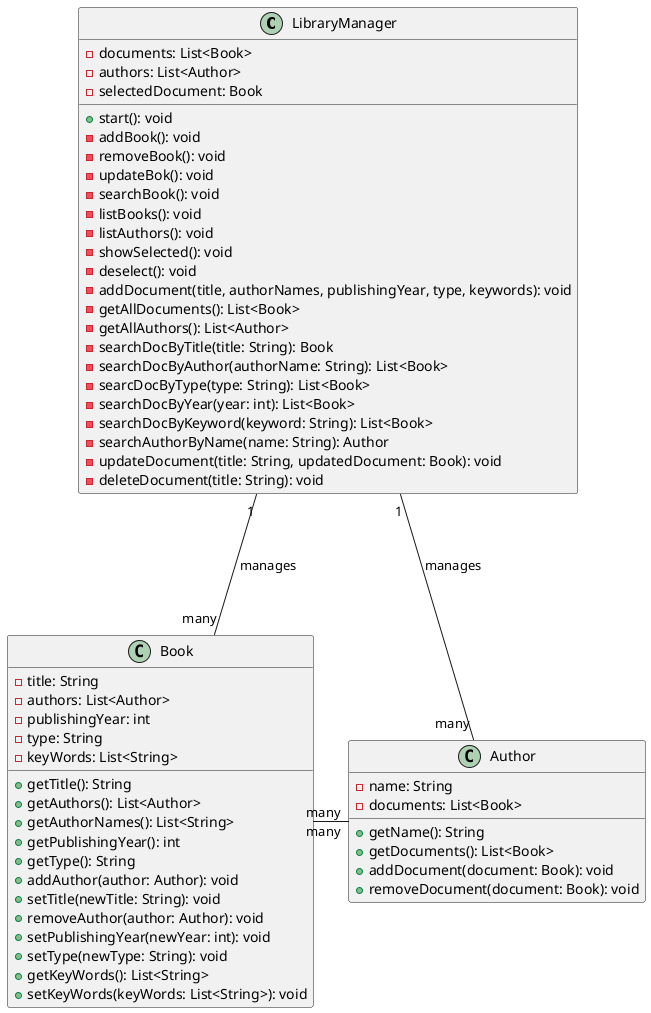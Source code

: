 @startuml Library

class LibraryManager {
    -documents: List<Book>
    -authors: List<Author>
    -selectedDocument: Book

    +start(): void
    -addBook(): void
    -removeBook(): void
    -updateBok(): void
    -searchBook(): void
    -listBooks(): void
    -listAuthors(): void
    -showSelected(): void
    -deselect(): void
    -addDocument(title, authorNames, publishingYear, type, keywords): void
    -getAllDocuments(): List<Book>
    -getAllAuthors(): List<Author>
    -searchDocByTitle(title: String): Book
    -searchDocByAuthor(authorName: String): List<Book>
    -searcDocByType(type: String): List<Book>
    -searchDocByYear(year: int): List<Book>
    -searchDocByKeyword(keyword: String): List<Book>
    -searchAuthorByName(name: String): Author
    -updateDocument(title: String, updatedDocument: Book): void
    -deleteDocument(title: String): void
}

class Book {
    -title: String
    -authors: List<Author>
    -publishingYear: int
    -type: String
    -keyWords: List<String>

    +getTitle(): String
    +getAuthors(): List<Author>
    +getAuthorNames(): List<String>
    +getPublishingYear(): int
    +getType(): String
    +addAuthor(author: Author): void
    +setTitle(newTitle: String): void
    +removeAuthor(author: Author): void
    +setPublishingYear(newYear: int): void
    +setType(newType: String): void
    +getKeyWords(): List<String>
    +setKeyWords(keyWords: List<String>): void
}

class Author {
    -name: String
    -documents: List<Book>

    +getName(): String
    +getDocuments(): List<Book>
    +addDocument(document: Book): void
    +removeDocument(document: Book): void
}

LibraryManager "1" --- "many" Book : manages
LibraryManager "1" --- "many" Author : manages
Book "many" - "many" Author

@enduml